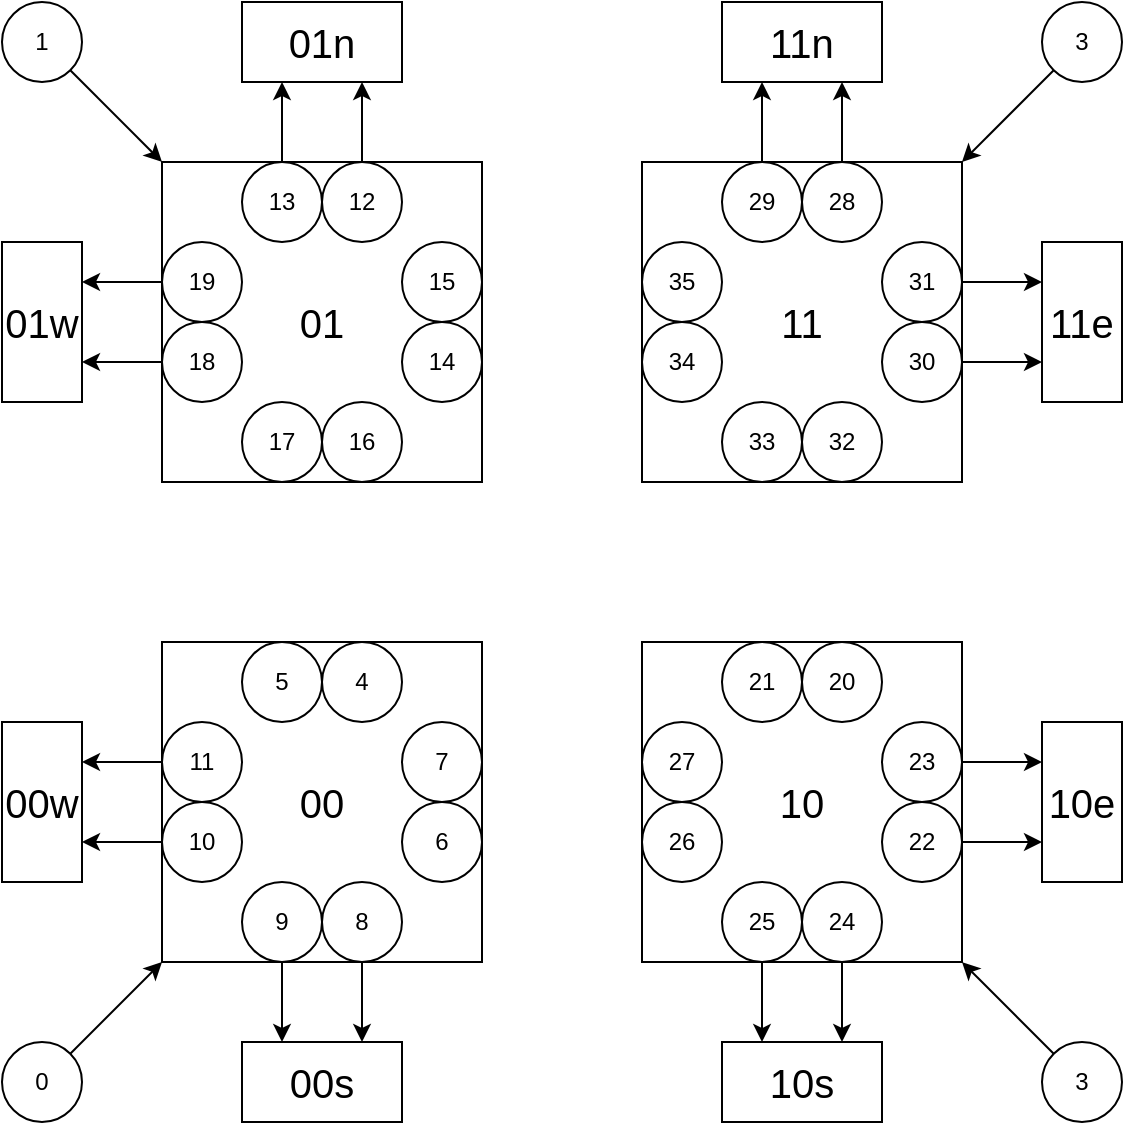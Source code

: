 <mxfile version="15.9.1" type="dropbox"><diagram id="dp3ZKVOXTpQsD_9dnsFs" name="Page-1"><mxGraphModel dx="947" dy="586" grid="1" gridSize="10" guides="1" tooltips="1" connect="1" arrows="1" fold="1" page="1" pageScale="1" pageWidth="827" pageHeight="1169" math="0" shadow="0"><root><mxCell id="0"/><mxCell id="1" parent="0"/><mxCell id="ywY7wdlitU3IdN5JslG8-1" value="&lt;font style=&quot;font-size: 20px&quot;&gt;01&lt;/font&gt;" style="whiteSpace=wrap;html=1;aspect=fixed;" vertex="1" parent="1"><mxGeometry x="200" y="120" width="160" height="160" as="geometry"/></mxCell><mxCell id="ywY7wdlitU3IdN5JslG8-68" style="edgeStyle=orthogonalEdgeStyle;rounded=0;orthogonalLoop=1;jettySize=auto;html=1;exitX=0.5;exitY=0;exitDx=0;exitDy=0;entryX=0.25;entryY=1;entryDx=0;entryDy=0;fontSize=20;" edge="1" parent="1" source="ywY7wdlitU3IdN5JslG8-2" target="ywY7wdlitU3IdN5JslG8-62"><mxGeometry relative="1" as="geometry"/></mxCell><mxCell id="ywY7wdlitU3IdN5JslG8-2" value="13" style="ellipse;whiteSpace=wrap;html=1;aspect=fixed;" vertex="1" parent="1"><mxGeometry x="240" y="120" width="40" height="40" as="geometry"/></mxCell><mxCell id="ywY7wdlitU3IdN5JslG8-69" style="edgeStyle=orthogonalEdgeStyle;rounded=0;orthogonalLoop=1;jettySize=auto;html=1;exitX=0.5;exitY=0;exitDx=0;exitDy=0;entryX=0.75;entryY=1;entryDx=0;entryDy=0;fontSize=20;" edge="1" parent="1" source="ywY7wdlitU3IdN5JslG8-3" target="ywY7wdlitU3IdN5JslG8-62"><mxGeometry relative="1" as="geometry"/></mxCell><mxCell id="ywY7wdlitU3IdN5JslG8-3" value="12" style="ellipse;whiteSpace=wrap;html=1;aspect=fixed;" vertex="1" parent="1"><mxGeometry x="280" y="120" width="40" height="40" as="geometry"/></mxCell><mxCell id="ywY7wdlitU3IdN5JslG8-9" value="17" style="ellipse;whiteSpace=wrap;html=1;aspect=fixed;" vertex="1" parent="1"><mxGeometry x="240" y="240" width="40" height="40" as="geometry"/></mxCell><mxCell id="ywY7wdlitU3IdN5JslG8-10" value="16" style="ellipse;whiteSpace=wrap;html=1;aspect=fixed;" vertex="1" parent="1"><mxGeometry x="280" y="240" width="40" height="40" as="geometry"/></mxCell><mxCell id="ywY7wdlitU3IdN5JslG8-66" style="edgeStyle=orthogonalEdgeStyle;rounded=0;orthogonalLoop=1;jettySize=auto;html=1;exitX=0;exitY=0.5;exitDx=0;exitDy=0;entryX=1;entryY=0.25;entryDx=0;entryDy=0;fontSize=20;" edge="1" parent="1" source="ywY7wdlitU3IdN5JslG8-11" target="ywY7wdlitU3IdN5JslG8-61"><mxGeometry relative="1" as="geometry"/></mxCell><mxCell id="ywY7wdlitU3IdN5JslG8-11" value="19" style="ellipse;whiteSpace=wrap;html=1;aspect=fixed;" vertex="1" parent="1"><mxGeometry x="200" y="160" width="40" height="40" as="geometry"/></mxCell><mxCell id="ywY7wdlitU3IdN5JslG8-67" style="edgeStyle=orthogonalEdgeStyle;rounded=0;orthogonalLoop=1;jettySize=auto;html=1;exitX=0;exitY=0.5;exitDx=0;exitDy=0;entryX=1;entryY=0.75;entryDx=0;entryDy=0;fontSize=20;" edge="1" parent="1" source="ywY7wdlitU3IdN5JslG8-13" target="ywY7wdlitU3IdN5JslG8-61"><mxGeometry relative="1" as="geometry"/></mxCell><mxCell id="ywY7wdlitU3IdN5JslG8-13" value="18" style="ellipse;whiteSpace=wrap;html=1;aspect=fixed;" vertex="1" parent="1"><mxGeometry x="200" y="200" width="40" height="40" as="geometry"/></mxCell><mxCell id="ywY7wdlitU3IdN5JslG8-15" value="15" style="ellipse;whiteSpace=wrap;html=1;aspect=fixed;" vertex="1" parent="1"><mxGeometry x="320" y="160" width="40" height="40" as="geometry"/></mxCell><mxCell id="ywY7wdlitU3IdN5JslG8-16" value="14" style="ellipse;whiteSpace=wrap;html=1;aspect=fixed;" vertex="1" parent="1"><mxGeometry x="320" y="200" width="40" height="40" as="geometry"/></mxCell><mxCell id="ywY7wdlitU3IdN5JslG8-17" value="&lt;font style=&quot;font-size: 20px&quot;&gt;11&lt;/font&gt;" style="whiteSpace=wrap;html=1;aspect=fixed;" vertex="1" parent="1"><mxGeometry x="440" y="120" width="160" height="160" as="geometry"/></mxCell><mxCell id="ywY7wdlitU3IdN5JslG8-81" style="edgeStyle=orthogonalEdgeStyle;rounded=0;orthogonalLoop=1;jettySize=auto;html=1;exitX=0.5;exitY=0;exitDx=0;exitDy=0;entryX=0.25;entryY=1;entryDx=0;entryDy=0;fontSize=20;" edge="1" parent="1" source="ywY7wdlitU3IdN5JslG8-18" target="ywY7wdlitU3IdN5JslG8-63"><mxGeometry relative="1" as="geometry"/></mxCell><mxCell id="ywY7wdlitU3IdN5JslG8-18" value="29" style="ellipse;whiteSpace=wrap;html=1;aspect=fixed;" vertex="1" parent="1"><mxGeometry x="480" y="120" width="40" height="40" as="geometry"/></mxCell><mxCell id="ywY7wdlitU3IdN5JslG8-80" style="edgeStyle=orthogonalEdgeStyle;rounded=0;orthogonalLoop=1;jettySize=auto;html=1;exitX=0.5;exitY=0;exitDx=0;exitDy=0;entryX=0.75;entryY=1;entryDx=0;entryDy=0;fontSize=20;" edge="1" parent="1" source="ywY7wdlitU3IdN5JslG8-19" target="ywY7wdlitU3IdN5JslG8-63"><mxGeometry relative="1" as="geometry"/></mxCell><mxCell id="ywY7wdlitU3IdN5JslG8-19" value="28" style="ellipse;whiteSpace=wrap;html=1;aspect=fixed;" vertex="1" parent="1"><mxGeometry x="520" y="120" width="40" height="40" as="geometry"/></mxCell><mxCell id="ywY7wdlitU3IdN5JslG8-20" value="33" style="ellipse;whiteSpace=wrap;html=1;aspect=fixed;" vertex="1" parent="1"><mxGeometry x="480" y="240" width="40" height="40" as="geometry"/></mxCell><mxCell id="ywY7wdlitU3IdN5JslG8-21" value="32" style="ellipse;whiteSpace=wrap;html=1;aspect=fixed;" vertex="1" parent="1"><mxGeometry x="520" y="240" width="40" height="40" as="geometry"/></mxCell><mxCell id="ywY7wdlitU3IdN5JslG8-22" value="35" style="ellipse;whiteSpace=wrap;html=1;aspect=fixed;" vertex="1" parent="1"><mxGeometry x="440" y="160" width="40" height="40" as="geometry"/></mxCell><mxCell id="ywY7wdlitU3IdN5JslG8-23" value="34" style="ellipse;whiteSpace=wrap;html=1;aspect=fixed;" vertex="1" parent="1"><mxGeometry x="440" y="200" width="40" height="40" as="geometry"/></mxCell><mxCell id="ywY7wdlitU3IdN5JslG8-78" style="edgeStyle=orthogonalEdgeStyle;rounded=0;orthogonalLoop=1;jettySize=auto;html=1;exitX=1;exitY=0.5;exitDx=0;exitDy=0;entryX=0;entryY=0.25;entryDx=0;entryDy=0;fontSize=20;" edge="1" parent="1" source="ywY7wdlitU3IdN5JslG8-24" target="ywY7wdlitU3IdN5JslG8-65"><mxGeometry relative="1" as="geometry"/></mxCell><mxCell id="ywY7wdlitU3IdN5JslG8-24" value="31" style="ellipse;whiteSpace=wrap;html=1;aspect=fixed;" vertex="1" parent="1"><mxGeometry x="560" y="160" width="40" height="40" as="geometry"/></mxCell><mxCell id="ywY7wdlitU3IdN5JslG8-79" style="edgeStyle=orthogonalEdgeStyle;rounded=0;orthogonalLoop=1;jettySize=auto;html=1;exitX=1;exitY=0.5;exitDx=0;exitDy=0;entryX=0;entryY=0.75;entryDx=0;entryDy=0;fontSize=20;" edge="1" parent="1" source="ywY7wdlitU3IdN5JslG8-25" target="ywY7wdlitU3IdN5JslG8-65"><mxGeometry relative="1" as="geometry"/></mxCell><mxCell id="ywY7wdlitU3IdN5JslG8-25" value="30" style="ellipse;whiteSpace=wrap;html=1;aspect=fixed;" vertex="1" parent="1"><mxGeometry x="560" y="200" width="40" height="40" as="geometry"/></mxCell><mxCell id="ywY7wdlitU3IdN5JslG8-26" value="&lt;font style=&quot;font-size: 20px&quot;&gt;00&lt;/font&gt;" style="whiteSpace=wrap;html=1;aspect=fixed;" vertex="1" parent="1"><mxGeometry x="200" y="360" width="160" height="160" as="geometry"/></mxCell><mxCell id="ywY7wdlitU3IdN5JslG8-27" value="5" style="ellipse;whiteSpace=wrap;html=1;aspect=fixed;" vertex="1" parent="1"><mxGeometry x="240" y="360" width="40" height="40" as="geometry"/></mxCell><mxCell id="ywY7wdlitU3IdN5JslG8-28" value="4" style="ellipse;whiteSpace=wrap;html=1;aspect=fixed;" vertex="1" parent="1"><mxGeometry x="280" y="360" width="40" height="40" as="geometry"/></mxCell><mxCell id="ywY7wdlitU3IdN5JslG8-72" style="edgeStyle=orthogonalEdgeStyle;rounded=0;orthogonalLoop=1;jettySize=auto;html=1;exitX=0.5;exitY=1;exitDx=0;exitDy=0;entryX=0.25;entryY=0;entryDx=0;entryDy=0;fontSize=20;" edge="1" parent="1" source="ywY7wdlitU3IdN5JslG8-29" target="ywY7wdlitU3IdN5JslG8-57"><mxGeometry relative="1" as="geometry"/></mxCell><mxCell id="ywY7wdlitU3IdN5JslG8-29" value="9" style="ellipse;whiteSpace=wrap;html=1;aspect=fixed;" vertex="1" parent="1"><mxGeometry x="240" y="480" width="40" height="40" as="geometry"/></mxCell><mxCell id="ywY7wdlitU3IdN5JslG8-73" style="edgeStyle=orthogonalEdgeStyle;rounded=0;orthogonalLoop=1;jettySize=auto;html=1;exitX=0.5;exitY=1;exitDx=0;exitDy=0;entryX=0.75;entryY=0;entryDx=0;entryDy=0;fontSize=20;" edge="1" parent="1" source="ywY7wdlitU3IdN5JslG8-30" target="ywY7wdlitU3IdN5JslG8-57"><mxGeometry relative="1" as="geometry"/></mxCell><mxCell id="ywY7wdlitU3IdN5JslG8-30" value="8" style="ellipse;whiteSpace=wrap;html=1;aspect=fixed;" vertex="1" parent="1"><mxGeometry x="280" y="480" width="40" height="40" as="geometry"/></mxCell><mxCell id="ywY7wdlitU3IdN5JslG8-70" style="edgeStyle=orthogonalEdgeStyle;rounded=0;orthogonalLoop=1;jettySize=auto;html=1;exitX=0;exitY=0.5;exitDx=0;exitDy=0;entryX=1;entryY=0.25;entryDx=0;entryDy=0;fontSize=20;" edge="1" parent="1" source="ywY7wdlitU3IdN5JslG8-31" target="ywY7wdlitU3IdN5JslG8-60"><mxGeometry relative="1" as="geometry"/></mxCell><mxCell id="ywY7wdlitU3IdN5JslG8-31" value="11" style="ellipse;whiteSpace=wrap;html=1;aspect=fixed;" vertex="1" parent="1"><mxGeometry x="200" y="400" width="40" height="40" as="geometry"/></mxCell><mxCell id="ywY7wdlitU3IdN5JslG8-71" style="edgeStyle=orthogonalEdgeStyle;rounded=0;orthogonalLoop=1;jettySize=auto;html=1;exitX=0;exitY=0.5;exitDx=0;exitDy=0;entryX=1;entryY=0.75;entryDx=0;entryDy=0;fontSize=20;" edge="1" parent="1" source="ywY7wdlitU3IdN5JslG8-32" target="ywY7wdlitU3IdN5JslG8-60"><mxGeometry relative="1" as="geometry"/></mxCell><mxCell id="ywY7wdlitU3IdN5JslG8-32" value="10" style="ellipse;whiteSpace=wrap;html=1;aspect=fixed;" vertex="1" parent="1"><mxGeometry x="200" y="440" width="40" height="40" as="geometry"/></mxCell><mxCell id="ywY7wdlitU3IdN5JslG8-33" value="7" style="ellipse;whiteSpace=wrap;html=1;aspect=fixed;" vertex="1" parent="1"><mxGeometry x="320" y="400" width="40" height="40" as="geometry"/></mxCell><mxCell id="ywY7wdlitU3IdN5JslG8-34" value="6" style="ellipse;whiteSpace=wrap;html=1;aspect=fixed;" vertex="1" parent="1"><mxGeometry x="320" y="440" width="40" height="40" as="geometry"/></mxCell><mxCell id="ywY7wdlitU3IdN5JslG8-35" value="&lt;font style=&quot;font-size: 20px&quot;&gt;10&lt;/font&gt;" style="whiteSpace=wrap;html=1;aspect=fixed;" vertex="1" parent="1"><mxGeometry x="440" y="360" width="160" height="160" as="geometry"/></mxCell><mxCell id="ywY7wdlitU3IdN5JslG8-36" value="21" style="ellipse;whiteSpace=wrap;html=1;aspect=fixed;" vertex="1" parent="1"><mxGeometry x="480" y="360" width="40" height="40" as="geometry"/></mxCell><mxCell id="ywY7wdlitU3IdN5JslG8-37" value="20" style="ellipse;whiteSpace=wrap;html=1;aspect=fixed;" vertex="1" parent="1"><mxGeometry x="520" y="360" width="40" height="40" as="geometry"/></mxCell><mxCell id="ywY7wdlitU3IdN5JslG8-74" style="edgeStyle=orthogonalEdgeStyle;rounded=0;orthogonalLoop=1;jettySize=auto;html=1;exitX=0.5;exitY=1;exitDx=0;exitDy=0;entryX=0.25;entryY=0;entryDx=0;entryDy=0;fontSize=20;" edge="1" parent="1" source="ywY7wdlitU3IdN5JslG8-38" target="ywY7wdlitU3IdN5JslG8-58"><mxGeometry relative="1" as="geometry"/></mxCell><mxCell id="ywY7wdlitU3IdN5JslG8-38" value="25" style="ellipse;whiteSpace=wrap;html=1;aspect=fixed;" vertex="1" parent="1"><mxGeometry x="480" y="480" width="40" height="40" as="geometry"/></mxCell><mxCell id="ywY7wdlitU3IdN5JslG8-75" style="edgeStyle=orthogonalEdgeStyle;rounded=0;orthogonalLoop=1;jettySize=auto;html=1;exitX=0.5;exitY=1;exitDx=0;exitDy=0;entryX=0.75;entryY=0;entryDx=0;entryDy=0;fontSize=20;" edge="1" parent="1" source="ywY7wdlitU3IdN5JslG8-39" target="ywY7wdlitU3IdN5JslG8-58"><mxGeometry relative="1" as="geometry"/></mxCell><mxCell id="ywY7wdlitU3IdN5JslG8-39" value="24" style="ellipse;whiteSpace=wrap;html=1;aspect=fixed;" vertex="1" parent="1"><mxGeometry x="520" y="480" width="40" height="40" as="geometry"/></mxCell><mxCell id="ywY7wdlitU3IdN5JslG8-40" value="27" style="ellipse;whiteSpace=wrap;html=1;aspect=fixed;" vertex="1" parent="1"><mxGeometry x="440" y="400" width="40" height="40" as="geometry"/></mxCell><mxCell id="ywY7wdlitU3IdN5JslG8-41" value="26" style="ellipse;whiteSpace=wrap;html=1;aspect=fixed;" vertex="1" parent="1"><mxGeometry x="440" y="440" width="40" height="40" as="geometry"/></mxCell><mxCell id="ywY7wdlitU3IdN5JslG8-76" style="edgeStyle=orthogonalEdgeStyle;rounded=0;orthogonalLoop=1;jettySize=auto;html=1;exitX=1;exitY=0.5;exitDx=0;exitDy=0;entryX=0;entryY=0.25;entryDx=0;entryDy=0;fontSize=20;" edge="1" parent="1" source="ywY7wdlitU3IdN5JslG8-42" target="ywY7wdlitU3IdN5JslG8-64"><mxGeometry relative="1" as="geometry"/></mxCell><mxCell id="ywY7wdlitU3IdN5JslG8-42" value="23" style="ellipse;whiteSpace=wrap;html=1;aspect=fixed;" vertex="1" parent="1"><mxGeometry x="560" y="400" width="40" height="40" as="geometry"/></mxCell><mxCell id="ywY7wdlitU3IdN5JslG8-77" style="edgeStyle=orthogonalEdgeStyle;rounded=0;orthogonalLoop=1;jettySize=auto;html=1;exitX=1;exitY=0.5;exitDx=0;exitDy=0;entryX=0;entryY=0.75;entryDx=0;entryDy=0;fontSize=20;" edge="1" parent="1" source="ywY7wdlitU3IdN5JslG8-43" target="ywY7wdlitU3IdN5JslG8-64"><mxGeometry relative="1" as="geometry"/></mxCell><mxCell id="ywY7wdlitU3IdN5JslG8-43" value="22" style="ellipse;whiteSpace=wrap;html=1;aspect=fixed;" vertex="1" parent="1"><mxGeometry x="560" y="440" width="40" height="40" as="geometry"/></mxCell><mxCell id="ywY7wdlitU3IdN5JslG8-45" value="1" style="ellipse;whiteSpace=wrap;html=1;aspect=fixed;fontSize=12;" vertex="1" parent="1"><mxGeometry x="120" y="40" width="40" height="40" as="geometry"/></mxCell><mxCell id="ywY7wdlitU3IdN5JslG8-47" value="" style="endArrow=classic;html=1;rounded=0;fontSize=12;exitX=1;exitY=1;exitDx=0;exitDy=0;entryX=0;entryY=0;entryDx=0;entryDy=0;" edge="1" parent="1" source="ywY7wdlitU3IdN5JslG8-45" target="ywY7wdlitU3IdN5JslG8-1"><mxGeometry width="50" height="50" relative="1" as="geometry"><mxPoint x="390" y="210" as="sourcePoint"/><mxPoint x="440" y="160" as="targetPoint"/></mxGeometry></mxCell><mxCell id="ywY7wdlitU3IdN5JslG8-51" value="0" style="ellipse;whiteSpace=wrap;html=1;aspect=fixed;fontSize=12;" vertex="1" parent="1"><mxGeometry x="120" y="560" width="40" height="40" as="geometry"/></mxCell><mxCell id="ywY7wdlitU3IdN5JslG8-52" value="" style="endArrow=classic;html=1;rounded=0;fontSize=12;exitX=1;exitY=0;exitDx=0;exitDy=0;entryX=0;entryY=1;entryDx=0;entryDy=0;" edge="1" parent="1" source="ywY7wdlitU3IdN5JslG8-51" target="ywY7wdlitU3IdN5JslG8-26"><mxGeometry width="50" height="50" relative="1" as="geometry"><mxPoint x="390" y="730" as="sourcePoint"/><mxPoint x="200" y="640" as="targetPoint"/></mxGeometry></mxCell><mxCell id="ywY7wdlitU3IdN5JslG8-53" value="3" style="ellipse;whiteSpace=wrap;html=1;aspect=fixed;fontSize=12;" vertex="1" parent="1"><mxGeometry x="640" y="40" width="40" height="40" as="geometry"/></mxCell><mxCell id="ywY7wdlitU3IdN5JslG8-54" value="" style="endArrow=classic;html=1;rounded=0;fontSize=12;exitX=0;exitY=1;exitDx=0;exitDy=0;entryX=1;entryY=0;entryDx=0;entryDy=0;" edge="1" parent="1" source="ywY7wdlitU3IdN5JslG8-53" target="ywY7wdlitU3IdN5JslG8-17"><mxGeometry width="50" height="50" relative="1" as="geometry"><mxPoint x="164.142" y="84.142" as="sourcePoint"/><mxPoint x="210" y="130" as="targetPoint"/></mxGeometry></mxCell><mxCell id="ywY7wdlitU3IdN5JslG8-55" value="3" style="ellipse;whiteSpace=wrap;html=1;aspect=fixed;fontSize=12;" vertex="1" parent="1"><mxGeometry x="640" y="560" width="40" height="40" as="geometry"/></mxCell><mxCell id="ywY7wdlitU3IdN5JslG8-56" value="" style="endArrow=classic;html=1;rounded=0;fontSize=12;exitX=0;exitY=0;exitDx=0;exitDy=0;entryX=1;entryY=1;entryDx=0;entryDy=0;" edge="1" parent="1" source="ywY7wdlitU3IdN5JslG8-55" target="ywY7wdlitU3IdN5JslG8-35"><mxGeometry width="50" height="50" relative="1" as="geometry"><mxPoint x="164.142" y="604.142" as="sourcePoint"/><mxPoint x="600" y="640" as="targetPoint"/></mxGeometry></mxCell><mxCell id="ywY7wdlitU3IdN5JslG8-57" value="&lt;font style=&quot;font-size: 20px&quot;&gt;00s&lt;/font&gt;" style="rounded=0;whiteSpace=wrap;html=1;fontSize=12;" vertex="1" parent="1"><mxGeometry x="240" y="560" width="80" height="40" as="geometry"/></mxCell><mxCell id="ywY7wdlitU3IdN5JslG8-58" value="&lt;font style=&quot;font-size: 20px&quot;&gt;10s&lt;/font&gt;" style="rounded=0;whiteSpace=wrap;html=1;fontSize=12;" vertex="1" parent="1"><mxGeometry x="480" y="560" width="80" height="40" as="geometry"/></mxCell><mxCell id="ywY7wdlitU3IdN5JslG8-60" value="&lt;font style=&quot;font-size: 20px&quot;&gt;00w&lt;/font&gt;" style="rounded=0;whiteSpace=wrap;html=1;fontSize=12;" vertex="1" parent="1"><mxGeometry x="120" y="400" width="40" height="80" as="geometry"/></mxCell><mxCell id="ywY7wdlitU3IdN5JslG8-61" value="&lt;font style=&quot;font-size: 20px&quot;&gt;01w&lt;/font&gt;" style="rounded=0;whiteSpace=wrap;html=1;fontSize=12;" vertex="1" parent="1"><mxGeometry x="120" y="160" width="40" height="80" as="geometry"/></mxCell><mxCell id="ywY7wdlitU3IdN5JslG8-62" value="&lt;font style=&quot;font-size: 20px&quot;&gt;01n&lt;/font&gt;" style="rounded=0;whiteSpace=wrap;html=1;fontSize=12;" vertex="1" parent="1"><mxGeometry x="240" y="40" width="80" height="40" as="geometry"/></mxCell><mxCell id="ywY7wdlitU3IdN5JslG8-63" value="&lt;font style=&quot;font-size: 20px&quot;&gt;11n&lt;/font&gt;" style="rounded=0;whiteSpace=wrap;html=1;fontSize=12;" vertex="1" parent="1"><mxGeometry x="480" y="40" width="80" height="40" as="geometry"/></mxCell><mxCell id="ywY7wdlitU3IdN5JslG8-64" value="&lt;font style=&quot;font-size: 20px&quot;&gt;10e&lt;/font&gt;" style="rounded=0;whiteSpace=wrap;html=1;fontSize=12;" vertex="1" parent="1"><mxGeometry x="640" y="400" width="40" height="80" as="geometry"/></mxCell><mxCell id="ywY7wdlitU3IdN5JslG8-65" value="&lt;font style=&quot;font-size: 20px&quot;&gt;11e&lt;/font&gt;" style="rounded=0;whiteSpace=wrap;html=1;fontSize=12;" vertex="1" parent="1"><mxGeometry x="640" y="160" width="40" height="80" as="geometry"/></mxCell></root></mxGraphModel></diagram></mxfile>